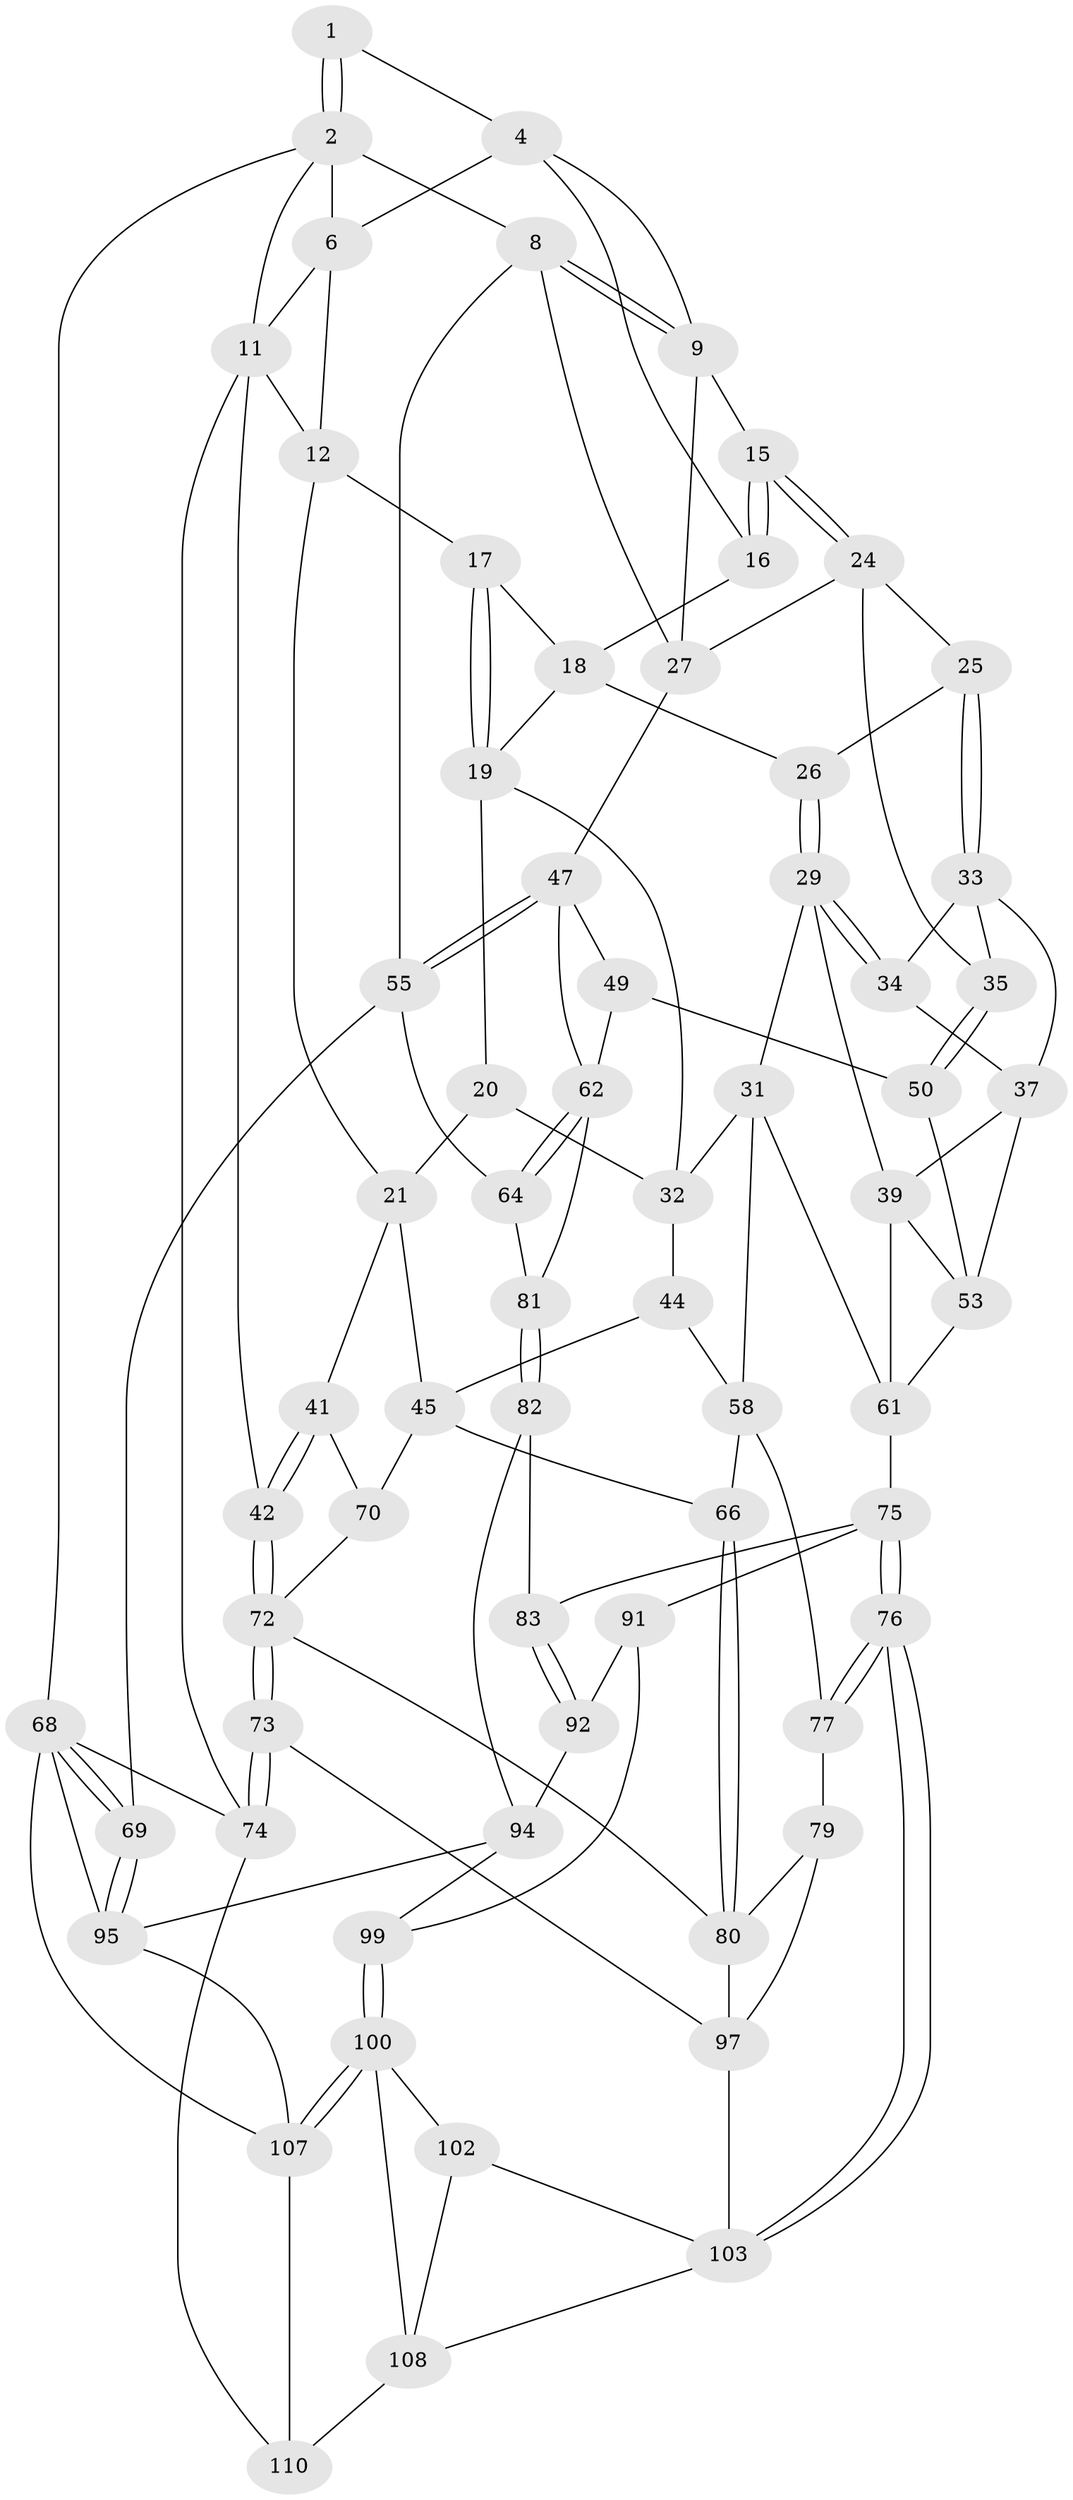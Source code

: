 // Generated by graph-tools (version 1.1) at 2025/52/02/27/25 19:52:40]
// undirected, 67 vertices, 145 edges
graph export_dot {
graph [start="1"]
  node [color=gray90,style=filled];
  1 [pos="+0.5427702177335259+0"];
  2 [pos="+1+0",super="+3"];
  4 [pos="+0.5396182655652496+0",super="+5"];
  6 [pos="+0.17907511971774895+0.13638956794009874",super="+7"];
  8 [pos="+1+0",super="+51"];
  9 [pos="+0.8820449076996548+0.2501868489752871",super="+10"];
  11 [pos="+0+0.25314769000505366",super="+14"];
  12 [pos="+0.18795179581484592+0.18571729283815863",super="+13"];
  15 [pos="+0.5613731301070143+0.245843244394763"];
  16 [pos="+0.4927039515085181+0.18438568517346623"];
  17 [pos="+0.2850077685073594+0.2744459848622764"];
  18 [pos="+0.47012101699535686+0.20899434431505867",super="+22"];
  19 [pos="+0.27749014781529446+0.3124189638293797",super="+23"];
  20 [pos="+0.18803791272422754+0.38776243060338117"];
  21 [pos="+0.15188910957714505+0.37088515989570287",super="+40"];
  24 [pos="+0.5964060239482338+0.2983577954684802",super="+28"];
  25 [pos="+0.593057339268145+0.35059420625608656"];
  26 [pos="+0.48267112102972015+0.39308535003912354"];
  27 [pos="+0.845607251522693+0.32373188720671436",super="+46"];
  29 [pos="+0.4735362870429816+0.44546714970385204",super="+30"];
  31 [pos="+0.3869394793107662+0.45298644216284",super="+57"];
  32 [pos="+0.36719020242915107+0.43430572682457697",super="+43"];
  33 [pos="+0.593780651138652+0.36571881475010826",super="+36"];
  34 [pos="+0.5670910166572813+0.391229886722047"];
  35 [pos="+0.7172736231402788+0.42537043254168433"];
  37 [pos="+0.619116024366847+0.4956714261600688",super="+38"];
  39 [pos="+0.5159738278603259+0.506180455297719",super="+60"];
  41 [pos="+0+0.5168151423518581"];
  42 [pos="+0+0.49749097792277436"];
  44 [pos="+0.21282927749117872+0.5085587523667165"];
  45 [pos="+0.11648721305329239+0.5248672991856674",super="+67"];
  47 [pos="+0.8624436830603781+0.37998085420000155",super="+48"];
  49 [pos="+0.819594913758769+0.4813397653116141",super="+56"];
  50 [pos="+0.7309792389959034+0.4887497233415734",super="+52"];
  53 [pos="+0.6445716643974767+0.6129913989454289",super="+54"];
  55 [pos="+1+0.5431495508738419",super="+65"];
  58 [pos="+0.34539975632414033+0.6258370555270295",super="+59"];
  61 [pos="+0.4378338831087328+0.602021263933489",super="+71"];
  62 [pos="+0.8857754688508087+0.4941919810205171",super="+63"];
  64 [pos="+1+0.6411974826407137"];
  66 [pos="+0.20943552804213708+0.6877884509984633"];
  68 [pos="+1+1",super="+112"];
  69 [pos="+1+0.7710096275983688"];
  70 [pos="+0.08421324710787997+0.6714080427902682"];
  72 [pos="+0+0.9154027642565907",super="+86"];
  73 [pos="+0+1",super="+105"];
  74 [pos="+0+1",super="+111"];
  75 [pos="+0.5588344683261616+0.7455004091839176",super="+85"];
  76 [pos="+0.5450834210660467+0.7656982442204038"];
  77 [pos="+0.4212516746885191+0.7633733410497434",super="+78"];
  79 [pos="+0.26823171999732304+0.7677916306501119",super="+90"];
  80 [pos="+0.21352644183722622+0.7593319203398801",super="+87"];
  81 [pos="+0.8160218111669179+0.6946911285171914",super="+88"];
  82 [pos="+0.8093428985827926+0.7341000305016585",super="+89"];
  83 [pos="+0.8017150124293339+0.7431130503498796",super="+84"];
  91 [pos="+0.6890665453082647+0.8072538061880679",super="+93"];
  92 [pos="+0.7547977067429928+0.8575345002371605"];
  94 [pos="+0.8927800095791307+0.8502642088834308",super="+96"];
  95 [pos="+0.9344818531019184+0.8842271156247907",super="+106"];
  97 [pos="+0.354409974511131+0.8935074427256648",super="+98"];
  99 [pos="+0.705468061525489+1"];
  100 [pos="+0.6690972596663005+1",super="+101"];
  102 [pos="+0.5684060622378264+0.8785933001839863"];
  103 [pos="+0.5544381262127179+0.8372644622198797",super="+104"];
  107 [pos="+0.6716268170528507+1",super="+113"];
  108 [pos="+0.3969373953459785+0.9370172959488633",super="+109"];
  110 [pos="+0.2814855981857201+1"];
  1 -- 2;
  1 -- 2;
  1 -- 4;
  2 -- 8;
  2 -- 68;
  2 -- 11;
  2 -- 6;
  4 -- 16;
  4 -- 6;
  4 -- 9;
  6 -- 12;
  6 -- 11;
  8 -- 9;
  8 -- 9;
  8 -- 55;
  8 -- 27;
  9 -- 27;
  9 -- 15;
  11 -- 74;
  11 -- 42;
  11 -- 12;
  12 -- 17;
  12 -- 21;
  15 -- 16;
  15 -- 16;
  15 -- 24;
  15 -- 24;
  16 -- 18;
  17 -- 18;
  17 -- 19;
  17 -- 19;
  18 -- 26;
  18 -- 19;
  19 -- 20;
  19 -- 32;
  20 -- 21;
  20 -- 32;
  21 -- 41;
  21 -- 45;
  24 -- 25;
  24 -- 35;
  24 -- 27;
  25 -- 26;
  25 -- 33;
  25 -- 33;
  26 -- 29;
  26 -- 29;
  27 -- 47;
  29 -- 34;
  29 -- 34;
  29 -- 31;
  29 -- 39;
  31 -- 32;
  31 -- 58;
  31 -- 61;
  32 -- 44;
  33 -- 34;
  33 -- 35;
  33 -- 37;
  34 -- 37;
  35 -- 50;
  35 -- 50;
  37 -- 53;
  37 -- 39;
  39 -- 61;
  39 -- 53;
  41 -- 42;
  41 -- 42;
  41 -- 70;
  42 -- 72;
  42 -- 72;
  44 -- 45;
  44 -- 58;
  45 -- 66;
  45 -- 70;
  47 -- 55;
  47 -- 55;
  47 -- 49;
  47 -- 62;
  49 -- 50 [weight=2];
  49 -- 62;
  50 -- 53;
  53 -- 61;
  55 -- 64;
  55 -- 69;
  58 -- 77;
  58 -- 66;
  61 -- 75;
  62 -- 64;
  62 -- 64;
  62 -- 81;
  64 -- 81;
  66 -- 80;
  66 -- 80;
  68 -- 69;
  68 -- 69;
  68 -- 74;
  68 -- 107;
  68 -- 95;
  69 -- 95;
  69 -- 95;
  70 -- 72;
  72 -- 73;
  72 -- 73;
  72 -- 80;
  73 -- 74 [weight=2];
  73 -- 74;
  73 -- 97;
  74 -- 110;
  75 -- 76;
  75 -- 76;
  75 -- 91;
  75 -- 83;
  76 -- 77;
  76 -- 77;
  76 -- 103;
  76 -- 103;
  77 -- 79 [weight=2];
  79 -- 80;
  79 -- 97;
  80 -- 97;
  81 -- 82 [weight=2];
  81 -- 82;
  82 -- 83;
  82 -- 94;
  83 -- 92;
  83 -- 92;
  91 -- 99;
  91 -- 92;
  92 -- 94;
  94 -- 99;
  94 -- 95;
  95 -- 107;
  97 -- 103;
  99 -- 100;
  99 -- 100;
  100 -- 107;
  100 -- 107;
  100 -- 108;
  100 -- 102;
  102 -- 103;
  102 -- 108;
  103 -- 108;
  107 -- 110;
  108 -- 110;
}
